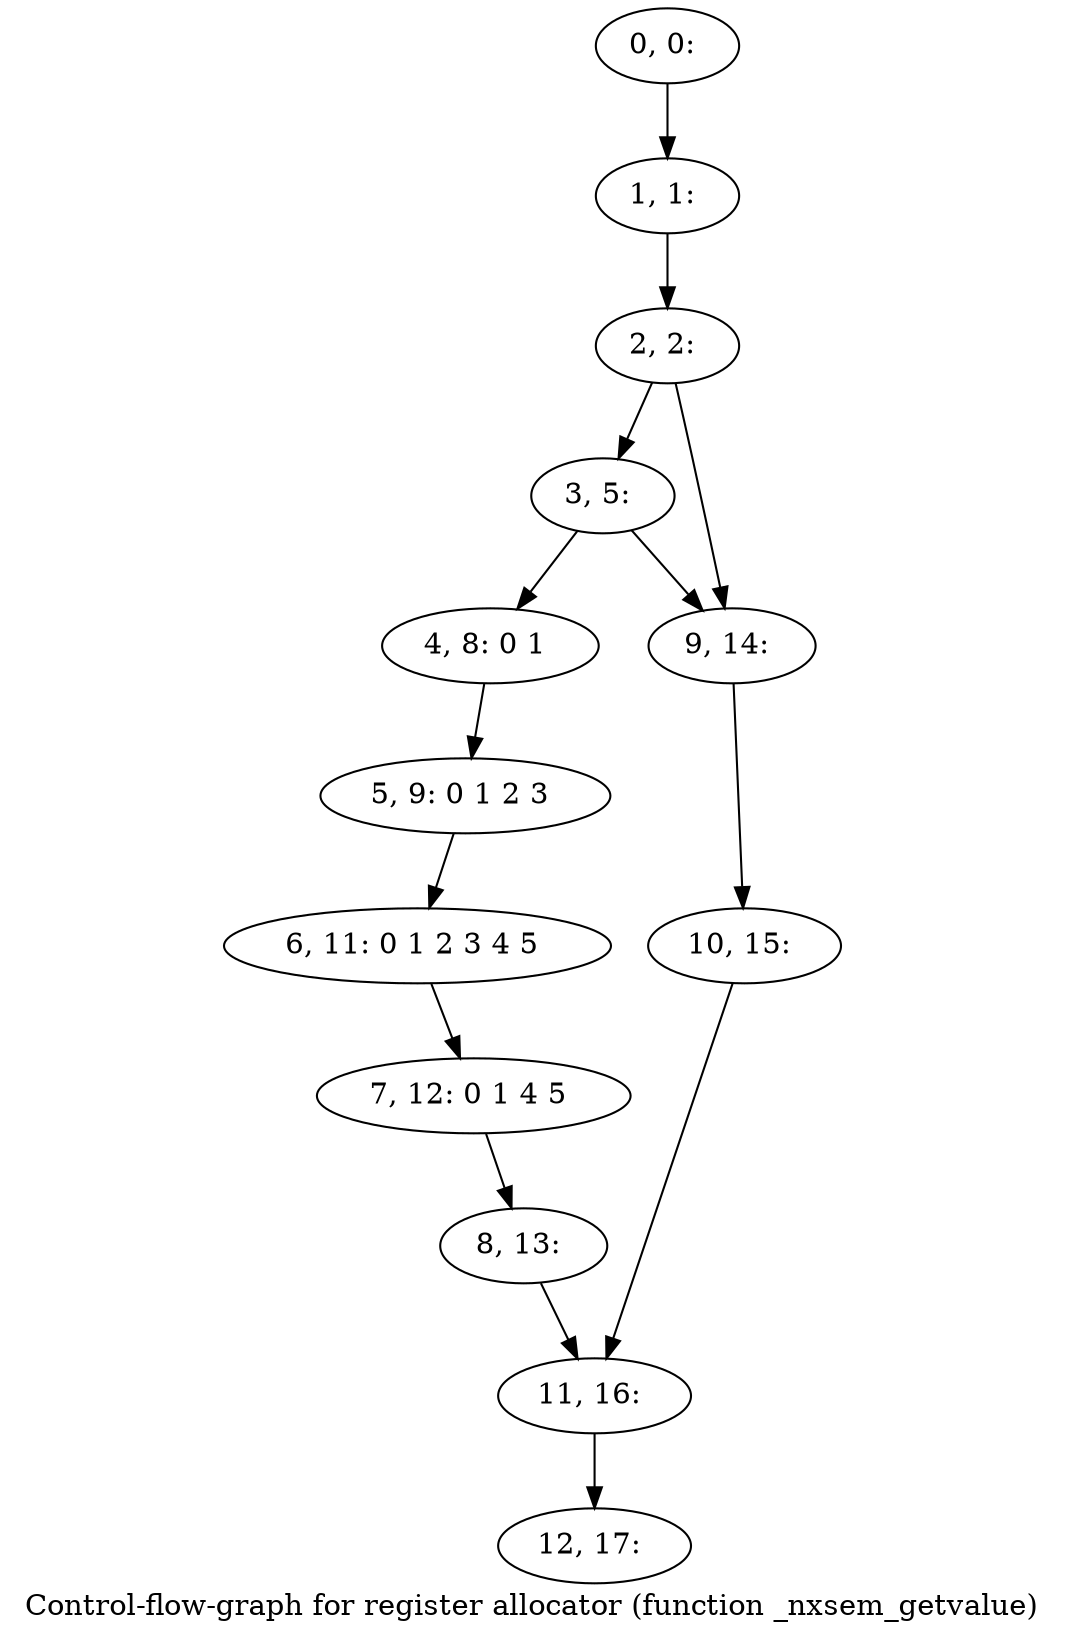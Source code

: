 digraph G {
graph [label="Control-flow-graph for register allocator (function _nxsem_getvalue)"]
0[label="0, 0: "];
1[label="1, 1: "];
2[label="2, 2: "];
3[label="3, 5: "];
4[label="4, 8: 0 1 "];
5[label="5, 9: 0 1 2 3 "];
6[label="6, 11: 0 1 2 3 4 5 "];
7[label="7, 12: 0 1 4 5 "];
8[label="8, 13: "];
9[label="9, 14: "];
10[label="10, 15: "];
11[label="11, 16: "];
12[label="12, 17: "];
0->1 ;
1->2 ;
2->3 ;
2->9 ;
3->4 ;
3->9 ;
4->5 ;
5->6 ;
6->7 ;
7->8 ;
8->11 ;
9->10 ;
10->11 ;
11->12 ;
}
